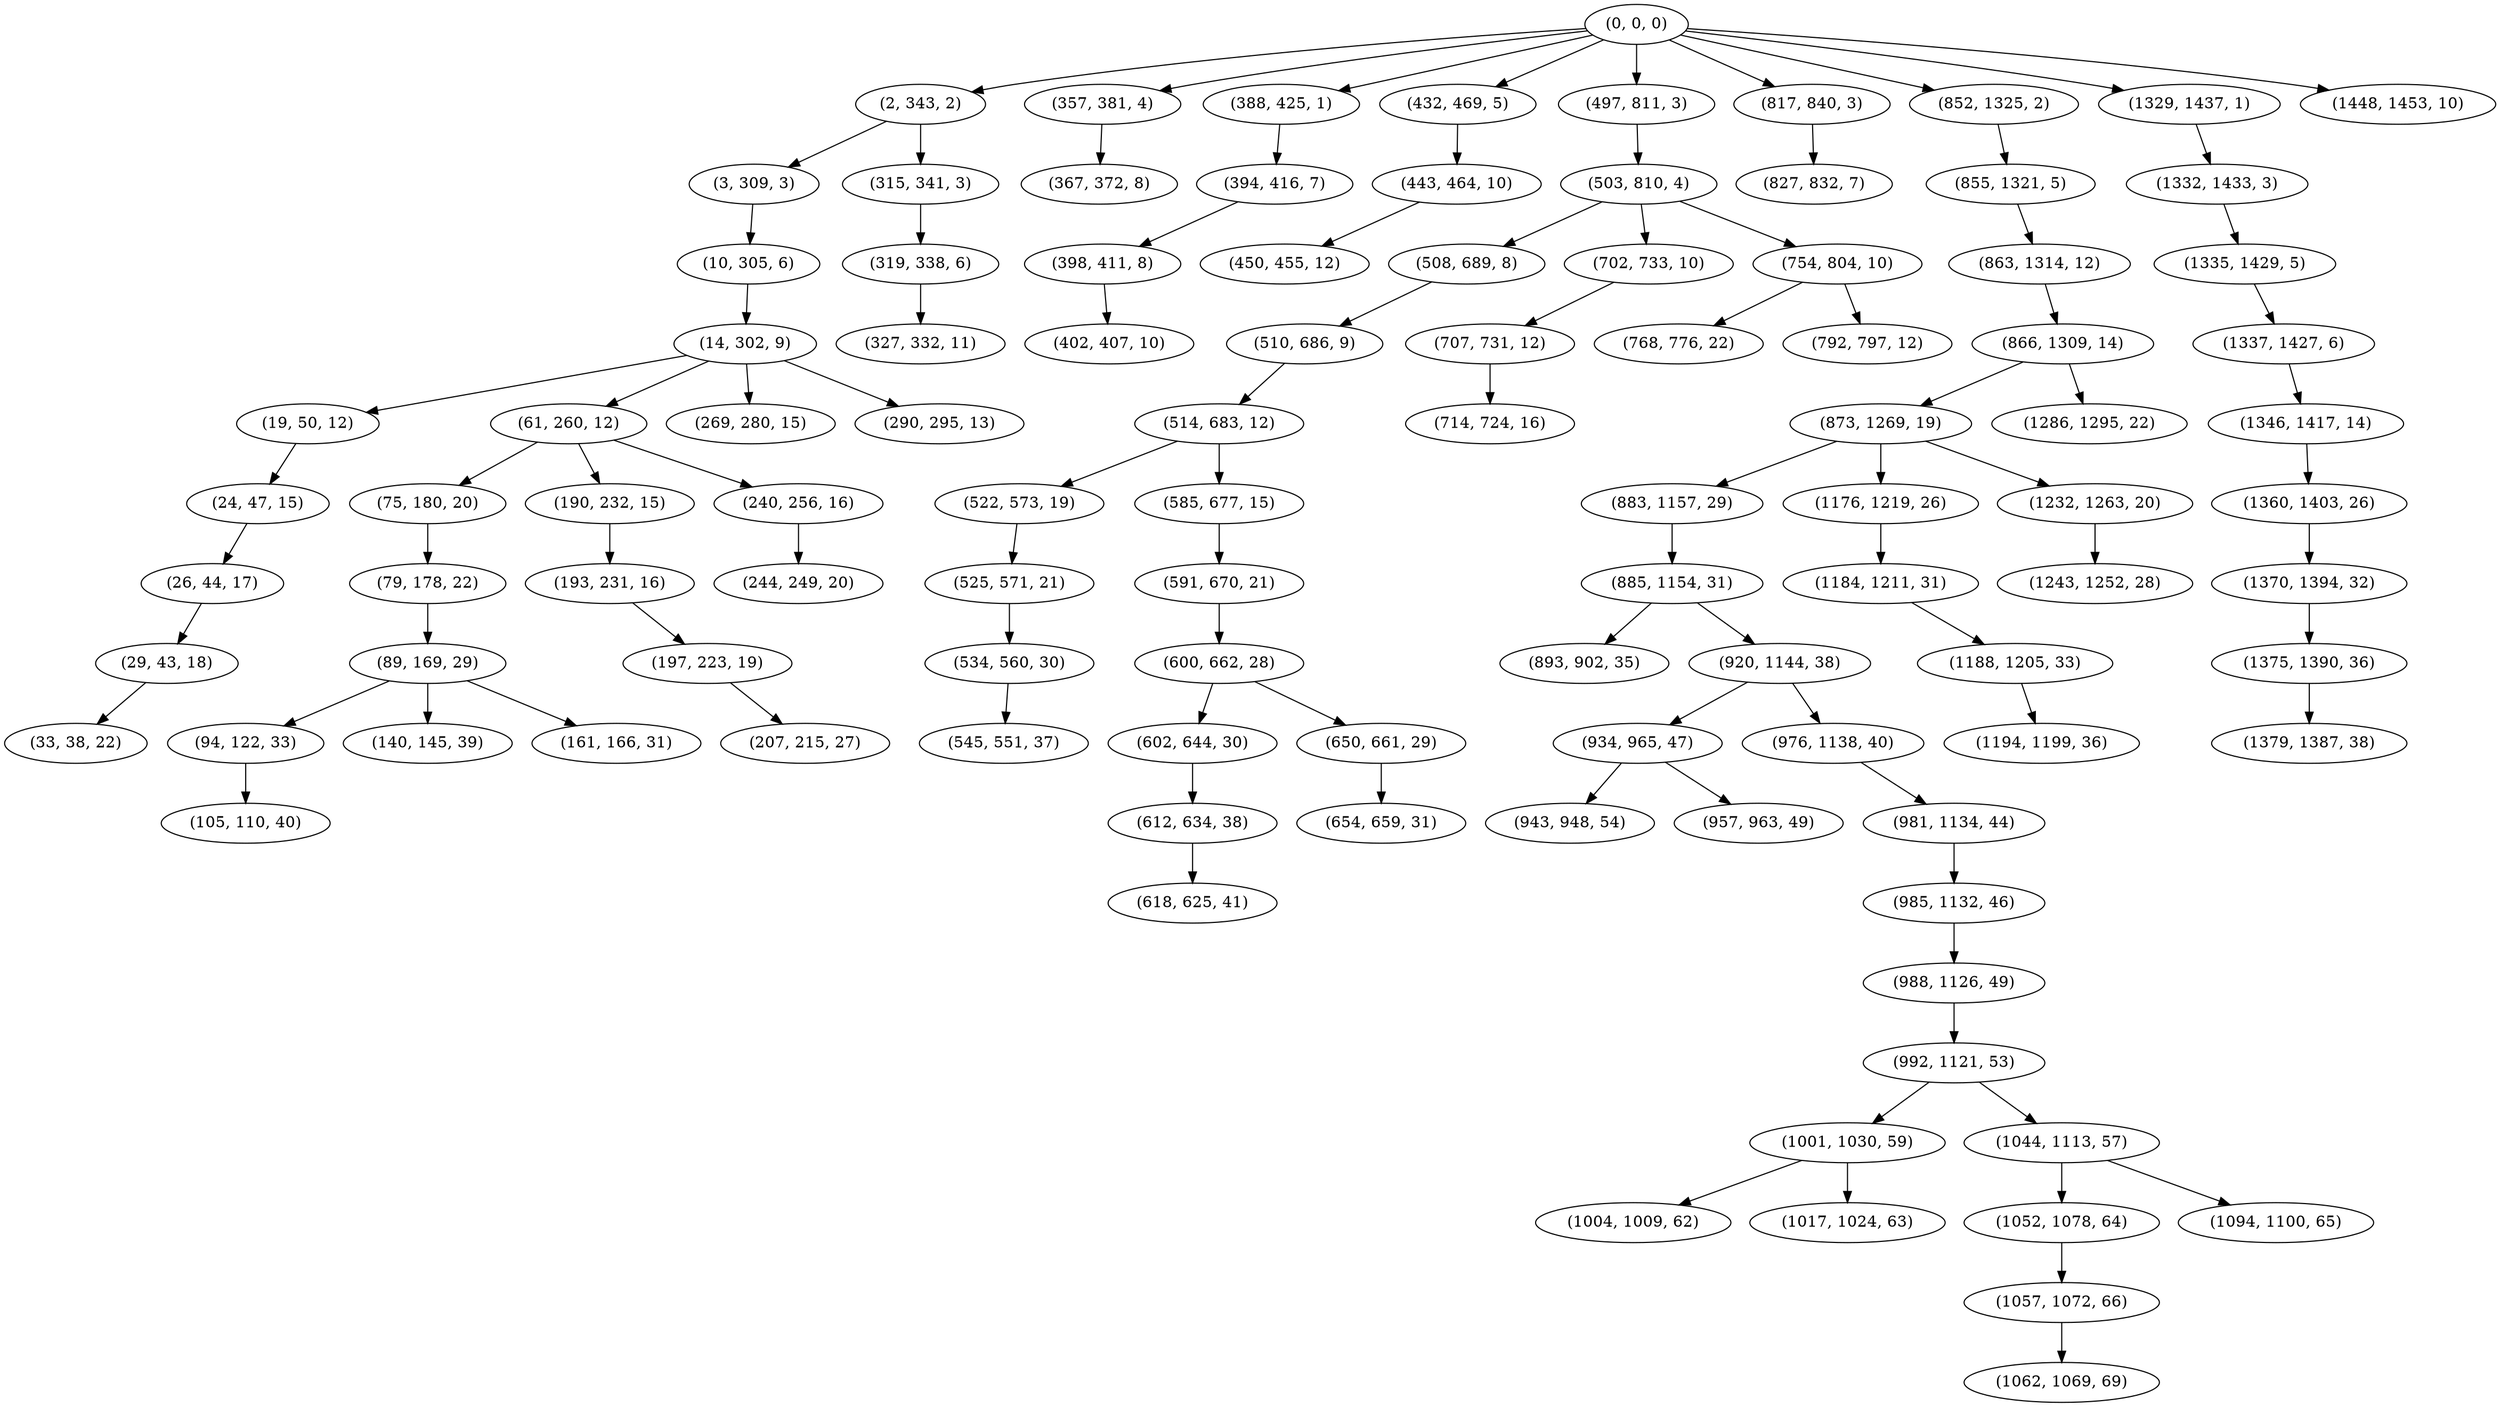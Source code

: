 digraph tree {
    "(0, 0, 0)";
    "(2, 343, 2)";
    "(3, 309, 3)";
    "(10, 305, 6)";
    "(14, 302, 9)";
    "(19, 50, 12)";
    "(24, 47, 15)";
    "(26, 44, 17)";
    "(29, 43, 18)";
    "(33, 38, 22)";
    "(61, 260, 12)";
    "(75, 180, 20)";
    "(79, 178, 22)";
    "(89, 169, 29)";
    "(94, 122, 33)";
    "(105, 110, 40)";
    "(140, 145, 39)";
    "(161, 166, 31)";
    "(190, 232, 15)";
    "(193, 231, 16)";
    "(197, 223, 19)";
    "(207, 215, 27)";
    "(240, 256, 16)";
    "(244, 249, 20)";
    "(269, 280, 15)";
    "(290, 295, 13)";
    "(315, 341, 3)";
    "(319, 338, 6)";
    "(327, 332, 11)";
    "(357, 381, 4)";
    "(367, 372, 8)";
    "(388, 425, 1)";
    "(394, 416, 7)";
    "(398, 411, 8)";
    "(402, 407, 10)";
    "(432, 469, 5)";
    "(443, 464, 10)";
    "(450, 455, 12)";
    "(497, 811, 3)";
    "(503, 810, 4)";
    "(508, 689, 8)";
    "(510, 686, 9)";
    "(514, 683, 12)";
    "(522, 573, 19)";
    "(525, 571, 21)";
    "(534, 560, 30)";
    "(545, 551, 37)";
    "(585, 677, 15)";
    "(591, 670, 21)";
    "(600, 662, 28)";
    "(602, 644, 30)";
    "(612, 634, 38)";
    "(618, 625, 41)";
    "(650, 661, 29)";
    "(654, 659, 31)";
    "(702, 733, 10)";
    "(707, 731, 12)";
    "(714, 724, 16)";
    "(754, 804, 10)";
    "(768, 776, 22)";
    "(792, 797, 12)";
    "(817, 840, 3)";
    "(827, 832, 7)";
    "(852, 1325, 2)";
    "(855, 1321, 5)";
    "(863, 1314, 12)";
    "(866, 1309, 14)";
    "(873, 1269, 19)";
    "(883, 1157, 29)";
    "(885, 1154, 31)";
    "(893, 902, 35)";
    "(920, 1144, 38)";
    "(934, 965, 47)";
    "(943, 948, 54)";
    "(957, 963, 49)";
    "(976, 1138, 40)";
    "(981, 1134, 44)";
    "(985, 1132, 46)";
    "(988, 1126, 49)";
    "(992, 1121, 53)";
    "(1001, 1030, 59)";
    "(1004, 1009, 62)";
    "(1017, 1024, 63)";
    "(1044, 1113, 57)";
    "(1052, 1078, 64)";
    "(1057, 1072, 66)";
    "(1062, 1069, 69)";
    "(1094, 1100, 65)";
    "(1176, 1219, 26)";
    "(1184, 1211, 31)";
    "(1188, 1205, 33)";
    "(1194, 1199, 36)";
    "(1232, 1263, 20)";
    "(1243, 1252, 28)";
    "(1286, 1295, 22)";
    "(1329, 1437, 1)";
    "(1332, 1433, 3)";
    "(1335, 1429, 5)";
    "(1337, 1427, 6)";
    "(1346, 1417, 14)";
    "(1360, 1403, 26)";
    "(1370, 1394, 32)";
    "(1375, 1390, 36)";
    "(1379, 1387, 38)";
    "(1448, 1453, 10)";
    "(0, 0, 0)" -> "(2, 343, 2)";
    "(0, 0, 0)" -> "(357, 381, 4)";
    "(0, 0, 0)" -> "(388, 425, 1)";
    "(0, 0, 0)" -> "(432, 469, 5)";
    "(0, 0, 0)" -> "(497, 811, 3)";
    "(0, 0, 0)" -> "(817, 840, 3)";
    "(0, 0, 0)" -> "(852, 1325, 2)";
    "(0, 0, 0)" -> "(1329, 1437, 1)";
    "(0, 0, 0)" -> "(1448, 1453, 10)";
    "(2, 343, 2)" -> "(3, 309, 3)";
    "(2, 343, 2)" -> "(315, 341, 3)";
    "(3, 309, 3)" -> "(10, 305, 6)";
    "(10, 305, 6)" -> "(14, 302, 9)";
    "(14, 302, 9)" -> "(19, 50, 12)";
    "(14, 302, 9)" -> "(61, 260, 12)";
    "(14, 302, 9)" -> "(269, 280, 15)";
    "(14, 302, 9)" -> "(290, 295, 13)";
    "(19, 50, 12)" -> "(24, 47, 15)";
    "(24, 47, 15)" -> "(26, 44, 17)";
    "(26, 44, 17)" -> "(29, 43, 18)";
    "(29, 43, 18)" -> "(33, 38, 22)";
    "(61, 260, 12)" -> "(75, 180, 20)";
    "(61, 260, 12)" -> "(190, 232, 15)";
    "(61, 260, 12)" -> "(240, 256, 16)";
    "(75, 180, 20)" -> "(79, 178, 22)";
    "(79, 178, 22)" -> "(89, 169, 29)";
    "(89, 169, 29)" -> "(94, 122, 33)";
    "(89, 169, 29)" -> "(140, 145, 39)";
    "(89, 169, 29)" -> "(161, 166, 31)";
    "(94, 122, 33)" -> "(105, 110, 40)";
    "(190, 232, 15)" -> "(193, 231, 16)";
    "(193, 231, 16)" -> "(197, 223, 19)";
    "(197, 223, 19)" -> "(207, 215, 27)";
    "(240, 256, 16)" -> "(244, 249, 20)";
    "(315, 341, 3)" -> "(319, 338, 6)";
    "(319, 338, 6)" -> "(327, 332, 11)";
    "(357, 381, 4)" -> "(367, 372, 8)";
    "(388, 425, 1)" -> "(394, 416, 7)";
    "(394, 416, 7)" -> "(398, 411, 8)";
    "(398, 411, 8)" -> "(402, 407, 10)";
    "(432, 469, 5)" -> "(443, 464, 10)";
    "(443, 464, 10)" -> "(450, 455, 12)";
    "(497, 811, 3)" -> "(503, 810, 4)";
    "(503, 810, 4)" -> "(508, 689, 8)";
    "(503, 810, 4)" -> "(702, 733, 10)";
    "(503, 810, 4)" -> "(754, 804, 10)";
    "(508, 689, 8)" -> "(510, 686, 9)";
    "(510, 686, 9)" -> "(514, 683, 12)";
    "(514, 683, 12)" -> "(522, 573, 19)";
    "(514, 683, 12)" -> "(585, 677, 15)";
    "(522, 573, 19)" -> "(525, 571, 21)";
    "(525, 571, 21)" -> "(534, 560, 30)";
    "(534, 560, 30)" -> "(545, 551, 37)";
    "(585, 677, 15)" -> "(591, 670, 21)";
    "(591, 670, 21)" -> "(600, 662, 28)";
    "(600, 662, 28)" -> "(602, 644, 30)";
    "(600, 662, 28)" -> "(650, 661, 29)";
    "(602, 644, 30)" -> "(612, 634, 38)";
    "(612, 634, 38)" -> "(618, 625, 41)";
    "(650, 661, 29)" -> "(654, 659, 31)";
    "(702, 733, 10)" -> "(707, 731, 12)";
    "(707, 731, 12)" -> "(714, 724, 16)";
    "(754, 804, 10)" -> "(768, 776, 22)";
    "(754, 804, 10)" -> "(792, 797, 12)";
    "(817, 840, 3)" -> "(827, 832, 7)";
    "(852, 1325, 2)" -> "(855, 1321, 5)";
    "(855, 1321, 5)" -> "(863, 1314, 12)";
    "(863, 1314, 12)" -> "(866, 1309, 14)";
    "(866, 1309, 14)" -> "(873, 1269, 19)";
    "(866, 1309, 14)" -> "(1286, 1295, 22)";
    "(873, 1269, 19)" -> "(883, 1157, 29)";
    "(873, 1269, 19)" -> "(1176, 1219, 26)";
    "(873, 1269, 19)" -> "(1232, 1263, 20)";
    "(883, 1157, 29)" -> "(885, 1154, 31)";
    "(885, 1154, 31)" -> "(893, 902, 35)";
    "(885, 1154, 31)" -> "(920, 1144, 38)";
    "(920, 1144, 38)" -> "(934, 965, 47)";
    "(920, 1144, 38)" -> "(976, 1138, 40)";
    "(934, 965, 47)" -> "(943, 948, 54)";
    "(934, 965, 47)" -> "(957, 963, 49)";
    "(976, 1138, 40)" -> "(981, 1134, 44)";
    "(981, 1134, 44)" -> "(985, 1132, 46)";
    "(985, 1132, 46)" -> "(988, 1126, 49)";
    "(988, 1126, 49)" -> "(992, 1121, 53)";
    "(992, 1121, 53)" -> "(1001, 1030, 59)";
    "(992, 1121, 53)" -> "(1044, 1113, 57)";
    "(1001, 1030, 59)" -> "(1004, 1009, 62)";
    "(1001, 1030, 59)" -> "(1017, 1024, 63)";
    "(1044, 1113, 57)" -> "(1052, 1078, 64)";
    "(1044, 1113, 57)" -> "(1094, 1100, 65)";
    "(1052, 1078, 64)" -> "(1057, 1072, 66)";
    "(1057, 1072, 66)" -> "(1062, 1069, 69)";
    "(1176, 1219, 26)" -> "(1184, 1211, 31)";
    "(1184, 1211, 31)" -> "(1188, 1205, 33)";
    "(1188, 1205, 33)" -> "(1194, 1199, 36)";
    "(1232, 1263, 20)" -> "(1243, 1252, 28)";
    "(1329, 1437, 1)" -> "(1332, 1433, 3)";
    "(1332, 1433, 3)" -> "(1335, 1429, 5)";
    "(1335, 1429, 5)" -> "(1337, 1427, 6)";
    "(1337, 1427, 6)" -> "(1346, 1417, 14)";
    "(1346, 1417, 14)" -> "(1360, 1403, 26)";
    "(1360, 1403, 26)" -> "(1370, 1394, 32)";
    "(1370, 1394, 32)" -> "(1375, 1390, 36)";
    "(1375, 1390, 36)" -> "(1379, 1387, 38)";
}
